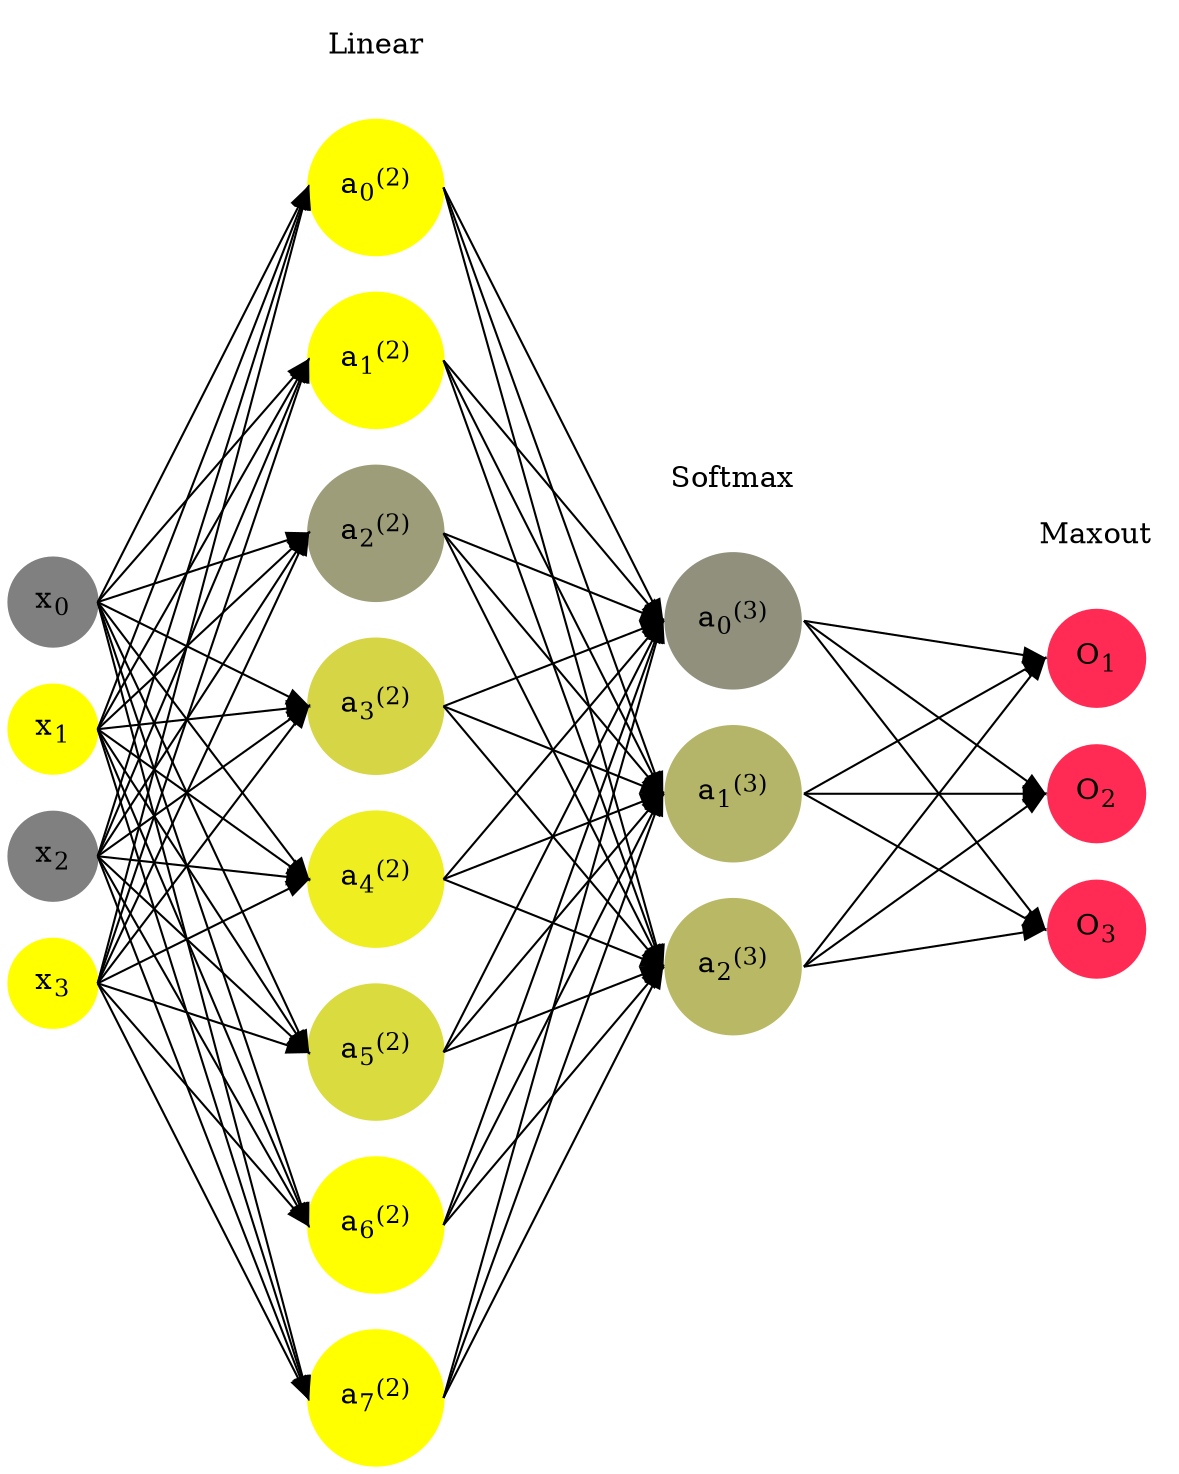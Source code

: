 digraph G {
	rankdir = LR;
	splines=false;
	edge[style=invis];
	ranksep= 1.4;
	{
	node [shape=circle, color="0.1667, 0.0, 0.5", style=filled, fillcolor="0.1667, 0.0, 0.5"];
	x0 [label=<x<sub>0</sub>>];
	}
	{
	node [shape=circle, color="0.1667, 1.0, 1.0", style=filled, fillcolor="0.1667, 1.0, 1.0"];
	x1 [label=<x<sub>1</sub>>];
	}
	{
	node [shape=circle, color="0.1667, 0.0, 0.5", style=filled, fillcolor="0.1667, 0.0, 0.5"];
	x2 [label=<x<sub>2</sub>>];
	}
	{
	node [shape=circle, color="0.1667, 1.0, 1.0", style=filled, fillcolor="0.1667, 1.0, 1.0"];
	x3 [label=<x<sub>3</sub>>];
	}
	{
	node [shape=circle, color="0.1667, 2.340842, 1.670421", style=filled, fillcolor="0.1667, 2.340842, 1.670421"];
	a02 [label=<a<sub>0</sub><sup>(2)</sup>>];
	}
	{
	node [shape=circle, color="0.1667, 1.090544, 1.045272", style=filled, fillcolor="0.1667, 1.090544, 1.045272"];
	a12 [label=<a<sub>1</sub><sup>(2)</sup>>];
	}
	{
	node [shape=circle, color="0.1667, 0.230925, 0.615463", style=filled, fillcolor="0.1667, 0.230925, 0.615463"];
	a22 [label=<a<sub>2</sub><sup>(2)</sup>>];
	}
	{
	node [shape=circle, color="0.1667, 0.667777, 0.833888", style=filled, fillcolor="0.1667, 0.667777, 0.833888"];
	a32 [label=<a<sub>3</sub><sup>(2)</sup>>];
	}
	{
	node [shape=circle, color="0.1667, 0.864618, 0.932309", style=filled, fillcolor="0.1667, 0.864618, 0.932309"];
	a42 [label=<a<sub>4</sub><sup>(2)</sup>>];
	}
	{
	node [shape=circle, color="0.1667, 0.711124, 0.855562", style=filled, fillcolor="0.1667, 0.711124, 0.855562"];
	a52 [label=<a<sub>5</sub><sup>(2)</sup>>];
	}
	{
	node [shape=circle, color="0.1667, 0.993338, 0.996669", style=filled, fillcolor="0.1667, 0.993338, 0.996669"];
	a62 [label=<a<sub>6</sub><sup>(2)</sup>>];
	}
	{
	node [shape=circle, color="0.1667, 1.144168, 1.072084", style=filled, fillcolor="0.1667, 1.144168, 1.072084"];
	a72 [label=<a<sub>7</sub><sup>(2)</sup>>];
	}
	{
	node [shape=circle, color="0.1667, 0.127481, 0.563740", style=filled, fillcolor="0.1667, 0.127481, 0.563740"];
	a03 [label=<a<sub>0</sub><sup>(3)</sup>>];
	}
	{
	node [shape=circle, color="0.1667, 0.420946, 0.710473", style=filled, fillcolor="0.1667, 0.420946, 0.710473"];
	a13 [label=<a<sub>1</sub><sup>(3)</sup>>];
	}
	{
	node [shape=circle, color="0.1667, 0.451573, 0.725787", style=filled, fillcolor="0.1667, 0.451573, 0.725787"];
	a23 [label=<a<sub>2</sub><sup>(3)</sup>>];
	}
	{
	node [shape=circle, color="0.9667, 0.83, 1.0", style=filled, fillcolor="0.9667, 0.83, 1.0"];
	O1 [label=<O<sub>1</sub>>];
	}
	{
	node [shape=circle, color="0.9667, 0.83, 1.0", style=filled, fillcolor="0.9667, 0.83, 1.0"];
	O2 [label=<O<sub>2</sub>>];
	}
	{
	node [shape=circle, color="0.9667, 0.83, 1.0", style=filled, fillcolor="0.9667, 0.83, 1.0"];
	O3 [label=<O<sub>3</sub>>];
	}
	{
	rank=same;
	x0->x1->x2->x3;
	}
	{
	rank=same;
	a02->a12->a22->a32->a42->a52->a62->a72;
	}
	{
	rank=same;
	a03->a13->a23;
	}
	{
	rank=same;
	O1->O2->O3;
	}
	l1 [shape=plaintext,label="Linear"];
	l1->a02;
	{rank=same; l1;a02};
	l2 [shape=plaintext,label="Softmax"];
	l2->a03;
	{rank=same; l2;a03};
	l3 [shape=plaintext,label="Maxout"];
	l3->O1;
	{rank=same; l3;O1};
edge[style=solid, tailport=e, headport=w];
	{x0;x1;x2;x3} -> {a02;a12;a22;a32;a42;a52;a62;a72};
	{a02;a12;a22;a32;a42;a52;a62;a72} -> {a03;a13;a23};
	{a03;a13;a23} -> {O1,O2,O3};
}